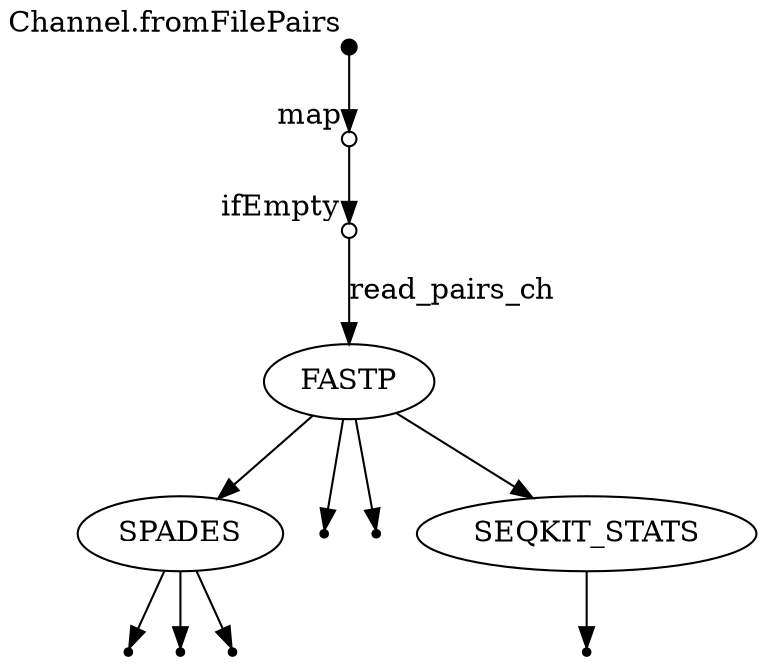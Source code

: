 digraph "execution_dag" {
v0 [shape=point,label="",fixedsize=true,width=0.1,xlabel="Channel.fromFilePairs"];
v1 [shape=circle,label="",fixedsize=true,width=0.1,xlabel="map"];
v0 -> v1;

v1 [shape=circle,label="",fixedsize=true,width=0.1,xlabel="map"];
v2 [shape=circle,label="",fixedsize=true,width=0.1,xlabel="ifEmpty"];
v1 -> v2;

v2 [shape=circle,label="",fixedsize=true,width=0.1,xlabel="ifEmpty"];
v3 [label="FASTP"];
v2 -> v3 [label="read_pairs_ch"];

v3 [label="FASTP"];
v6 [label="SPADES"];
v3 -> v6;

v3 [label="FASTP"];
v5 [shape=point];
v3 -> v5;

v3 [label="FASTP"];
v4 [shape=point];
v3 -> v4;

v6 [label="SPADES"];
v9 [shape=point];
v6 -> v9;

v6 [label="SPADES"];
v8 [shape=point];
v6 -> v8;

v6 [label="SPADES"];
v7 [shape=point];
v6 -> v7;

v3 [label="FASTP"];
v10 [label="SEQKIT_STATS"];
v3 -> v10;

v10 [label="SEQKIT_STATS"];
v11 [shape=point];
v10 -> v11;

}
